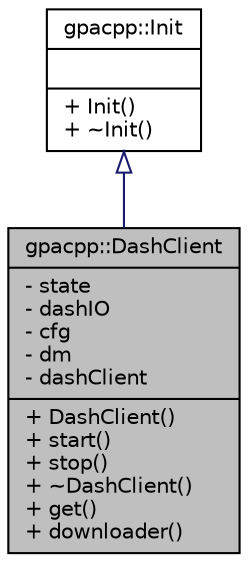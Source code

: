 digraph "gpacpp::DashClient"
{
 // INTERACTIVE_SVG=YES
  edge [fontname="Helvetica",fontsize="10",labelfontname="Helvetica",labelfontsize="10"];
  node [fontname="Helvetica",fontsize="10",shape=record];
  Node1 [label="{gpacpp::DashClient\n|- state\l- dashIO\l- cfg\l- dm\l- dashClient\l|+ DashClient()\l+ start()\l+ stop()\l+ ~DashClient()\l+ get()\l+ downloader()\l}",height=0.2,width=0.4,color="black", fillcolor="grey75", style="filled", fontcolor="black"];
  Node2 -> Node1 [dir="back",color="midnightblue",fontsize="10",style="solid",arrowtail="onormal",fontname="Helvetica"];
  Node2 [label="{gpacpp::Init\n||+ Init()\l+ ~Init()\l}",height=0.2,width=0.4,color="black", fillcolor="white", style="filled",URL="$classgpacpp_1_1_init.html"];
}
